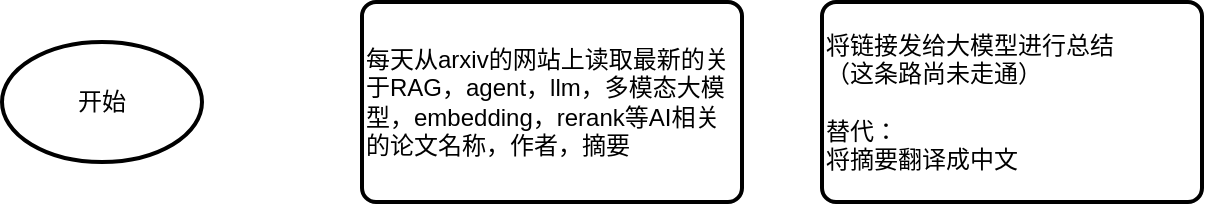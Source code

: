<mxfile version="27.0.9">
  <diagram name="第 1 页" id="NBBeiYaGQqVMuutkMawG">
    <mxGraphModel dx="1042" dy="569" grid="1" gridSize="10" guides="1" tooltips="1" connect="1" arrows="1" fold="1" page="1" pageScale="1" pageWidth="827" pageHeight="1169" math="0" shadow="0">
      <root>
        <mxCell id="0" />
        <mxCell id="1" parent="0" />
        <mxCell id="j4zQErMRVdwNOXlwhiH9-1" value="开始" style="strokeWidth=2;html=1;shape=mxgraph.flowchart.start_1;whiteSpace=wrap;" vertex="1" parent="1">
          <mxGeometry x="20" y="90" width="100" height="60" as="geometry" />
        </mxCell>
        <mxCell id="j4zQErMRVdwNOXlwhiH9-2" value="每天从arxiv的网站上读取最新的关于RAG，agent，llm，多模态大模型，embedding，rerank等AI相关的论文名称，作者，摘要" style="rounded=1;whiteSpace=wrap;html=1;absoluteArcSize=1;arcSize=14;strokeWidth=2;align=left;" vertex="1" parent="1">
          <mxGeometry x="200" y="70" width="190" height="100" as="geometry" />
        </mxCell>
        <mxCell id="j4zQErMRVdwNOXlwhiH9-3" value="将链接发给大模型进行总结&lt;div&gt;（这条路尚未走通）&lt;/div&gt;&lt;div&gt;&lt;br&gt;&lt;/div&gt;&lt;div&gt;替代：&lt;/div&gt;&lt;div&gt;将摘要翻译成中文&lt;/div&gt;" style="rounded=1;whiteSpace=wrap;html=1;absoluteArcSize=1;arcSize=14;strokeWidth=2;align=left;" vertex="1" parent="1">
          <mxGeometry x="430" y="70" width="190" height="100" as="geometry" />
        </mxCell>
      </root>
    </mxGraphModel>
  </diagram>
</mxfile>
